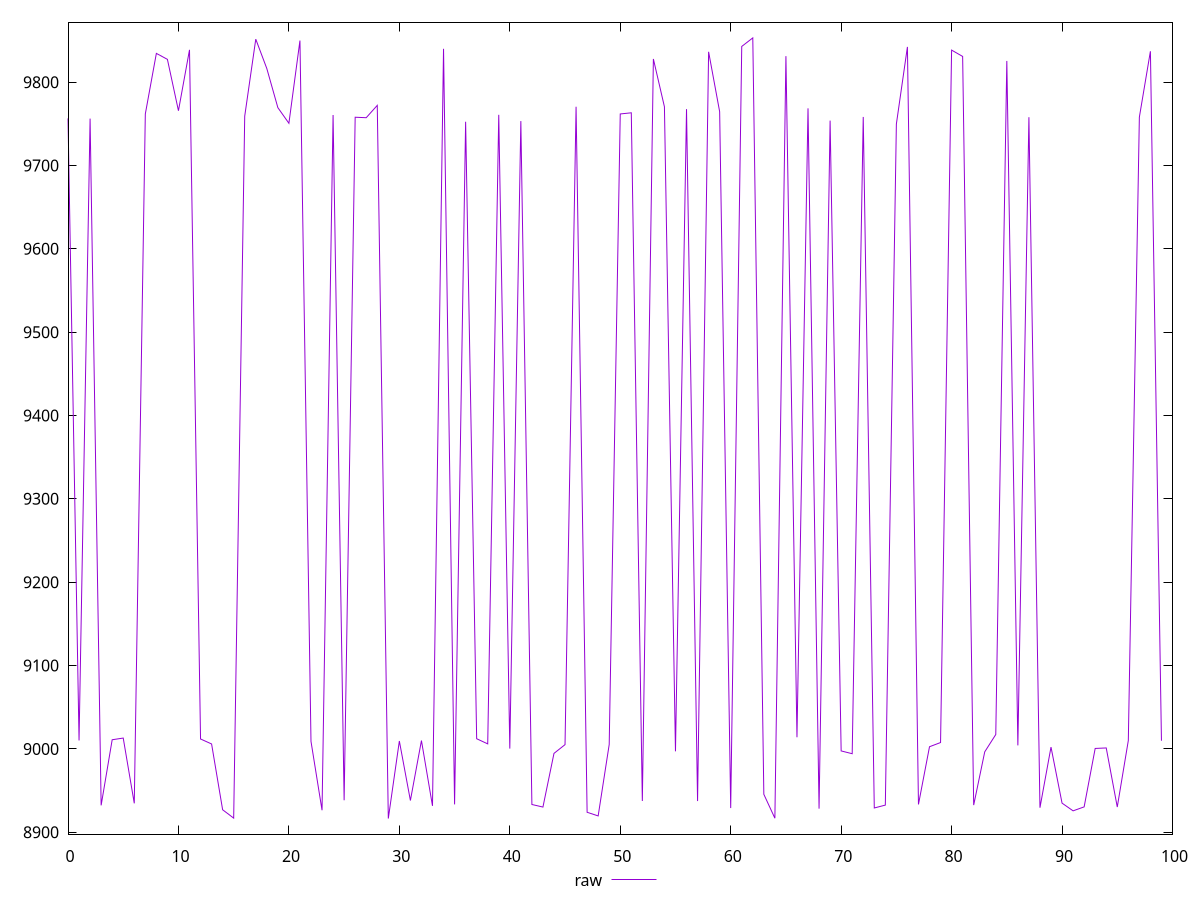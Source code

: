 reset
set terminal svg size 640, 490 enhanced background rgb 'white'
set output "reprap/largest-contentful-paint/samples/pages+cached+noexternal/raw/values.svg"

$raw <<EOF
0 9756.529750000002
1 9010.112100000002
2 9756.24605
3 8932.2687
4 9010.9823
5 9013.002349999999
6 8934.683849999998
7 9761.836000000001
8 9834.497000000001
9 9827.346149999998
10 9765.695000000003
11 9838.758600000001
12 9011.911600000001
13 9005.911200000002
14 8926.978350000003
15 8916.952650000003
16 9759.196000000004
17 9851.568249999998
18 9816.318700000003
19 9769.40525
20 9750.639000000006
21 9849.889299999999
22 9009.0215
23 8926.40655
24 9760.605500000001
25 8938.353599999999
26 9757.89825
27 9757.329249999999
28 9772.125499999998
29 8916.46875
30 9009.4509
31 8938.081649999998
32 9010.0081
33 8931.641550000002
34 9839.993749999998
35 8933.440649999999
36 9752.462999999996
37 9012.200100000002
38 9006.030699999996
39 9760.810000000001
40 9000.387999999999
41 9753.301500000001
42 8933.30055
43 8930.22915
44 8994.617050000004
45 9005.109799999998
46 9770.485499999999
47 8923.9503
48 8919.587549999997
49 9005.29915
50 9761.827249999998
51 9763.212750000004
52 8937.4815
53 9827.794850000002
54 9770.440250000003
55 8997.06415
56 9767.599000000006
57 8937.4182
58 9836.395400000003
59 9764.5475
60 8929.046849999999
61 9842.866899999999
62 9853.073249999998
63 8945.5266
64 8916.837
65 9831.2357
66 9013.965299999998
67 9768.545749999997
68 8928.309150000001
69 9753.86725
70 8997.5754
71 8994.2236
72 9758.2385
73 8929.118250000001
74 8932.565400000001
75 9749.7595
76 9842.2691
77 8933.381249999999
78 9002.5956
79 9007.637050000001
80 9838.453699999998
81 9830.836099999999
82 8932.56915
83 8996.4536
84 9017.2796
85 9825.447400000001
86 9004.24325
87 9757.9545
88 8929.433400000002
89 9002.176099999999
90 8934.929850000002
91 8925.67785
92 8930.439449999998
93 9000.544700000002
94 9001.147549999998
95 8930.2683
96 9010.04525
97 9757.997
98 9837.0436
99 9009.7837
EOF

set key outside below
set yrange [8897.73666:9871.805339999997]

plot \
  $raw title "raw" with line, \


reset
